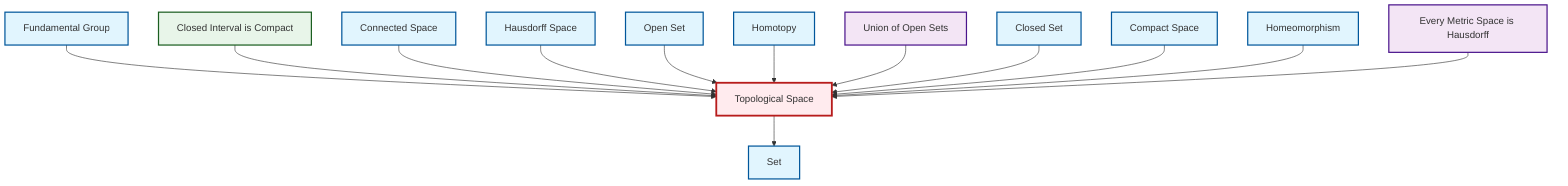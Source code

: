 graph TD
    classDef definition fill:#e1f5fe,stroke:#01579b,stroke-width:2px
    classDef theorem fill:#f3e5f5,stroke:#4a148c,stroke-width:2px
    classDef axiom fill:#fff3e0,stroke:#e65100,stroke-width:2px
    classDef example fill:#e8f5e9,stroke:#1b5e20,stroke-width:2px
    classDef current fill:#ffebee,stroke:#b71c1c,stroke-width:3px
    def-closed-set["Closed Set"]:::definition
    def-open-set["Open Set"]:::definition
    def-topological-space["Topological Space"]:::definition
    def-hausdorff["Hausdorff Space"]:::definition
    def-fundamental-group["Fundamental Group"]:::definition
    def-compact["Compact Space"]:::definition
    ex-closed-interval-compact["Closed Interval is Compact"]:::example
    def-set["Set"]:::definition
    thm-union-open-sets["Union of Open Sets"]:::theorem
    thm-metric-hausdorff["Every Metric Space is Hausdorff"]:::theorem
    def-connected["Connected Space"]:::definition
    def-homeomorphism["Homeomorphism"]:::definition
    def-homotopy["Homotopy"]:::definition
    def-fundamental-group --> def-topological-space
    def-topological-space --> def-set
    ex-closed-interval-compact --> def-topological-space
    def-connected --> def-topological-space
    def-hausdorff --> def-topological-space
    def-open-set --> def-topological-space
    def-homotopy --> def-topological-space
    thm-union-open-sets --> def-topological-space
    def-closed-set --> def-topological-space
    def-compact --> def-topological-space
    def-homeomorphism --> def-topological-space
    thm-metric-hausdorff --> def-topological-space
    class def-topological-space current